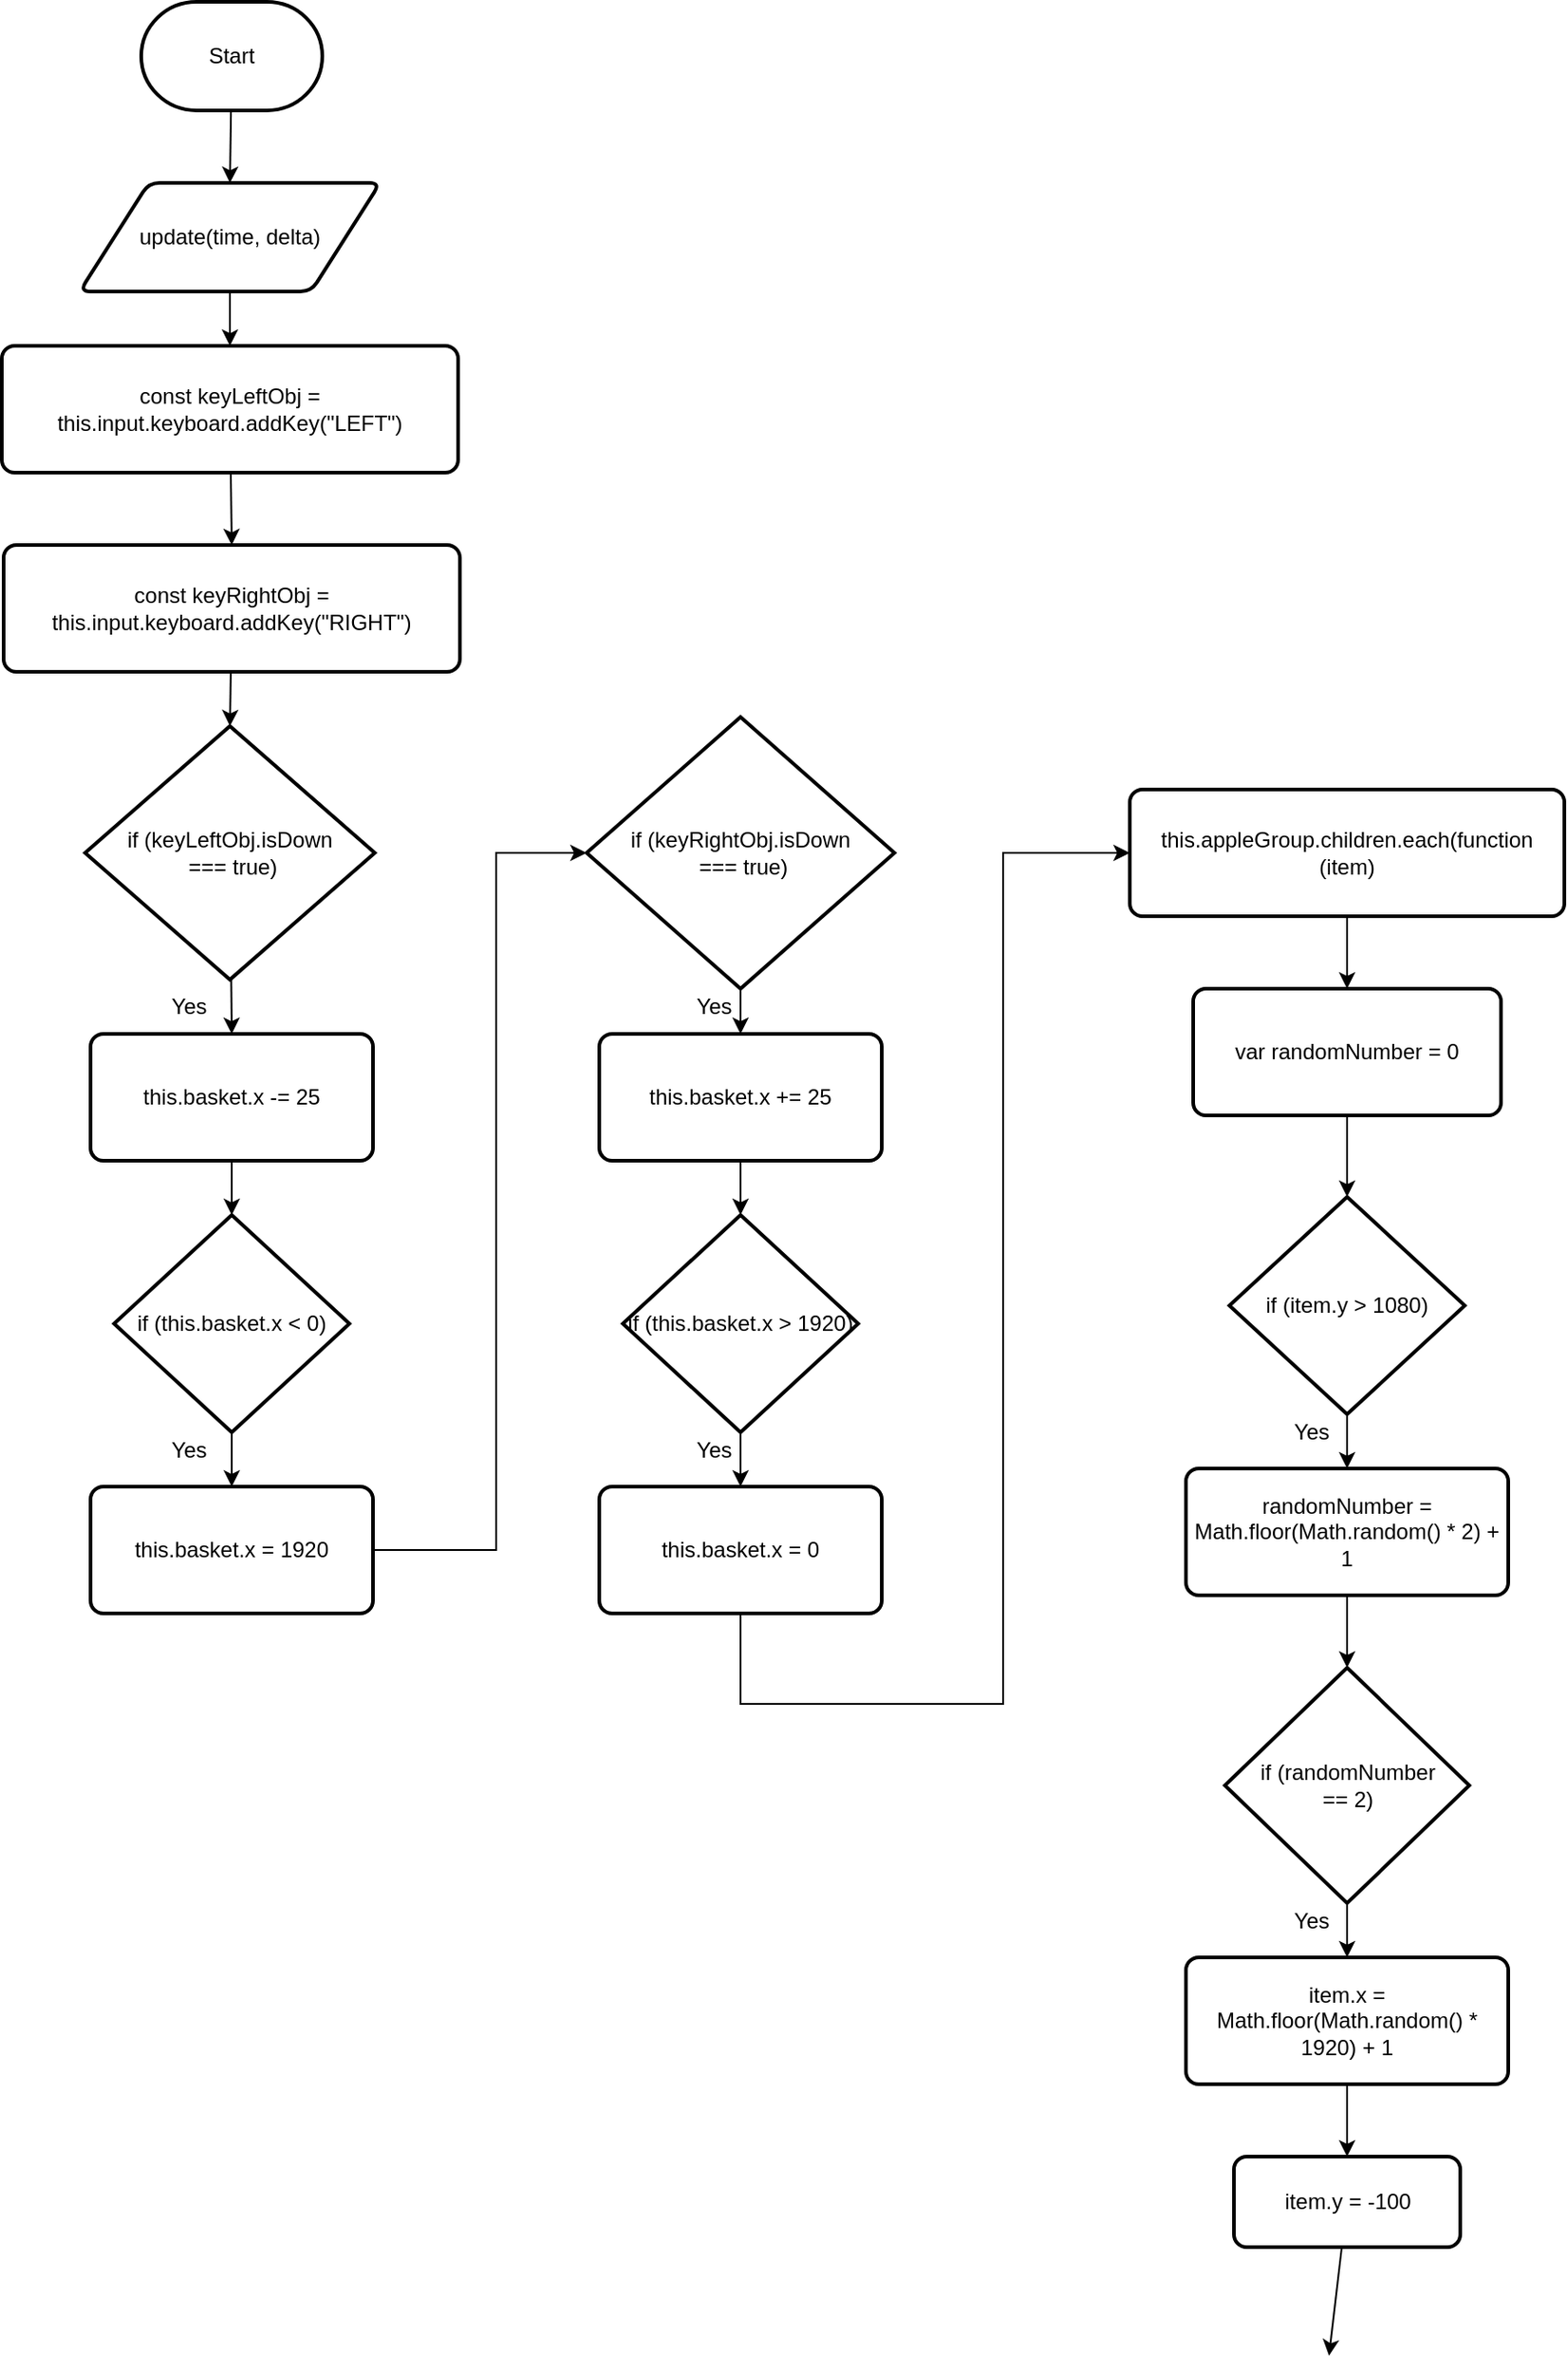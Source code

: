 <mxfile>
    <diagram id="T9xaCsjdj6K_f7C5xDHq" name="Page-1">
        <mxGraphModel dx="1255" dy="757" grid="1" gridSize="10" guides="1" tooltips="1" connect="1" arrows="1" fold="1" page="1" pageScale="1" pageWidth="827" pageHeight="1169" math="0" shadow="0">
            <root>
                <mxCell id="0"/>
                <mxCell id="1" parent="0"/>
                <mxCell id="88" style="edgeStyle=none;rounded=0;html=1;entryX=0.5;entryY=0;entryDx=0;entryDy=0;" parent="1" source="3" target="86" edge="1">
                    <mxGeometry relative="1" as="geometry"/>
                </mxCell>
                <mxCell id="3" value="Start" style="strokeWidth=2;html=1;shape=mxgraph.flowchart.terminator;whiteSpace=wrap;" parent="1" vertex="1">
                    <mxGeometry x="314" y="100" width="100" height="60" as="geometry"/>
                </mxCell>
                <mxCell id="91" style="edgeStyle=none;rounded=0;html=1;entryX=0.5;entryY=0;entryDx=0;entryDy=0;" parent="1" source="86" target="90" edge="1">
                    <mxGeometry relative="1" as="geometry"/>
                </mxCell>
                <mxCell id="86" value="update(time, delta)" style="shape=parallelogram;html=1;strokeWidth=2;perimeter=parallelogramPerimeter;whiteSpace=wrap;rounded=1;arcSize=12;size=0.23;" parent="1" vertex="1">
                    <mxGeometry x="280" y="200" width="166" height="60" as="geometry"/>
                </mxCell>
                <mxCell id="93" style="edgeStyle=none;rounded=0;html=1;entryX=0.5;entryY=0;entryDx=0;entryDy=0;" parent="1" source="90" target="92" edge="1">
                    <mxGeometry relative="1" as="geometry"/>
                </mxCell>
                <mxCell id="90" value="const keyLeftObj = this.input.keyboard.addKey(&quot;LEFT&quot;)" style="rounded=1;whiteSpace=wrap;html=1;absoluteArcSize=1;arcSize=14;strokeWidth=2;" parent="1" vertex="1">
                    <mxGeometry x="237" y="290" width="252" height="70" as="geometry"/>
                </mxCell>
                <mxCell id="95" style="edgeStyle=none;rounded=0;html=1;entryX=0.5;entryY=0;entryDx=0;entryDy=0;entryPerimeter=0;" parent="1" source="92" target="94" edge="1">
                    <mxGeometry relative="1" as="geometry"/>
                </mxCell>
                <mxCell id="92" value="const keyRightObj = this.input.keyboard.addKey(&quot;RIGHT&quot;)" style="rounded=1;whiteSpace=wrap;html=1;absoluteArcSize=1;arcSize=14;strokeWidth=2;" parent="1" vertex="1">
                    <mxGeometry x="238" y="400" width="252" height="70" as="geometry"/>
                </mxCell>
                <mxCell id="97" style="edgeStyle=none;rounded=0;html=1;entryX=0.5;entryY=0;entryDx=0;entryDy=0;" parent="1" source="94" target="96" edge="1">
                    <mxGeometry relative="1" as="geometry"/>
                </mxCell>
                <mxCell id="94" value="if (keyLeftObj.isDown&lt;br&gt;&amp;nbsp;=== true)" style="strokeWidth=2;html=1;shape=mxgraph.flowchart.decision;whiteSpace=wrap;" parent="1" vertex="1">
                    <mxGeometry x="283" y="500" width="160" height="140" as="geometry"/>
                </mxCell>
                <mxCell id="100" style="edgeStyle=none;rounded=0;html=1;entryX=0.5;entryY=0;entryDx=0;entryDy=0;entryPerimeter=0;" parent="1" source="96" target="99" edge="1">
                    <mxGeometry relative="1" as="geometry"/>
                </mxCell>
                <mxCell id="96" value="this.basket.x -= 25" style="rounded=1;whiteSpace=wrap;html=1;absoluteArcSize=1;arcSize=14;strokeWidth=2;" parent="1" vertex="1">
                    <mxGeometry x="286" y="670" width="156" height="70" as="geometry"/>
                </mxCell>
                <mxCell id="102" style="edgeStyle=none;rounded=0;html=1;entryX=0.5;entryY=0;entryDx=0;entryDy=0;" parent="1" source="99" target="101" edge="1">
                    <mxGeometry relative="1" as="geometry"/>
                </mxCell>
                <mxCell id="99" value="if (this.basket.x &amp;lt; 0)" style="strokeWidth=2;html=1;shape=mxgraph.flowchart.decision;whiteSpace=wrap;" parent="1" vertex="1">
                    <mxGeometry x="299" y="770" width="130" height="120" as="geometry"/>
                </mxCell>
                <mxCell id="104" style="edgeStyle=none;rounded=0;html=1;entryX=0;entryY=0.5;entryDx=0;entryDy=0;entryPerimeter=0;" parent="1" source="101" target="103" edge="1">
                    <mxGeometry relative="1" as="geometry">
                        <mxPoint x="520" y="560" as="targetPoint"/>
                        <Array as="points">
                            <mxPoint x="510" y="955"/>
                            <mxPoint x="510" y="570"/>
                        </Array>
                    </mxGeometry>
                </mxCell>
                <mxCell id="101" value="this.basket.x = 1920" style="rounded=1;whiteSpace=wrap;html=1;absoluteArcSize=1;arcSize=14;strokeWidth=2;" parent="1" vertex="1">
                    <mxGeometry x="286" y="920" width="156" height="70" as="geometry"/>
                </mxCell>
                <mxCell id="106" style="edgeStyle=none;rounded=0;html=1;entryX=0.5;entryY=0;entryDx=0;entryDy=0;" parent="1" source="103" target="105" edge="1">
                    <mxGeometry relative="1" as="geometry"/>
                </mxCell>
                <mxCell id="103" value="if (keyRightObj.isDown&lt;br&gt;&amp;nbsp;=== true)" style="strokeWidth=2;html=1;shape=mxgraph.flowchart.decision;whiteSpace=wrap;" parent="1" vertex="1">
                    <mxGeometry x="560" y="495" width="170" height="150" as="geometry"/>
                </mxCell>
                <mxCell id="108" style="edgeStyle=none;rounded=0;html=1;entryX=0.5;entryY=0;entryDx=0;entryDy=0;entryPerimeter=0;" parent="1" source="105" target="107" edge="1">
                    <mxGeometry relative="1" as="geometry"/>
                </mxCell>
                <mxCell id="105" value="this.basket.x += 25" style="rounded=1;whiteSpace=wrap;html=1;absoluteArcSize=1;arcSize=14;strokeWidth=2;" parent="1" vertex="1">
                    <mxGeometry x="567" y="670" width="156" height="70" as="geometry"/>
                </mxCell>
                <mxCell id="110" style="edgeStyle=none;rounded=0;html=1;entryX=0.5;entryY=0;entryDx=0;entryDy=0;" parent="1" source="107" target="109" edge="1">
                    <mxGeometry relative="1" as="geometry"/>
                </mxCell>
                <mxCell id="107" value="if (this.basket.x &amp;gt; 1920)" style="strokeWidth=2;html=1;shape=mxgraph.flowchart.decision;whiteSpace=wrap;" parent="1" vertex="1">
                    <mxGeometry x="580" y="770" width="130" height="120" as="geometry"/>
                </mxCell>
                <mxCell id="116" style="edgeStyle=none;rounded=0;html=1;entryX=0;entryY=0.5;entryDx=0;entryDy=0;exitX=0.5;exitY=1;exitDx=0;exitDy=0;" parent="1" source="109" target="115" edge="1">
                    <mxGeometry relative="1" as="geometry">
                        <Array as="points">
                            <mxPoint x="645" y="1040"/>
                            <mxPoint x="790" y="1040"/>
                            <mxPoint x="790" y="570"/>
                        </Array>
                    </mxGeometry>
                </mxCell>
                <mxCell id="109" value="this.basket.x = 0" style="rounded=1;whiteSpace=wrap;html=1;absoluteArcSize=1;arcSize=14;strokeWidth=2;" parent="1" vertex="1">
                    <mxGeometry x="567" y="920" width="156" height="70" as="geometry"/>
                </mxCell>
                <mxCell id="111" value="Yes" style="text;html=1;resizable=0;autosize=1;align=center;verticalAlign=middle;points=[];fillColor=none;strokeColor=none;rounded=0;" parent="1" vertex="1">
                    <mxGeometry x="320" y="645" width="40" height="20" as="geometry"/>
                </mxCell>
                <mxCell id="112" value="Yes" style="text;html=1;resizable=0;autosize=1;align=center;verticalAlign=middle;points=[];fillColor=none;strokeColor=none;rounded=0;" parent="1" vertex="1">
                    <mxGeometry x="320" y="890" width="40" height="20" as="geometry"/>
                </mxCell>
                <mxCell id="113" value="Yes" style="text;html=1;resizable=0;autosize=1;align=center;verticalAlign=middle;points=[];fillColor=none;strokeColor=none;rounded=0;" parent="1" vertex="1">
                    <mxGeometry x="610" y="890" width="40" height="20" as="geometry"/>
                </mxCell>
                <mxCell id="114" value="Yes" style="text;html=1;resizable=0;autosize=1;align=center;verticalAlign=middle;points=[];fillColor=none;strokeColor=none;rounded=0;" parent="1" vertex="1">
                    <mxGeometry x="610" y="645" width="40" height="20" as="geometry"/>
                </mxCell>
                <mxCell id="118" style="edgeStyle=none;rounded=0;html=1;entryX=0.5;entryY=0;entryDx=0;entryDy=0;" parent="1" source="115" target="117" edge="1">
                    <mxGeometry relative="1" as="geometry"/>
                </mxCell>
                <mxCell id="115" value="this.appleGroup.children.each(function (item)" style="rounded=1;whiteSpace=wrap;html=1;absoluteArcSize=1;arcSize=14;strokeWidth=2;" parent="1" vertex="1">
                    <mxGeometry x="860" y="535" width="240" height="70" as="geometry"/>
                </mxCell>
                <mxCell id="120" style="edgeStyle=none;rounded=0;html=1;entryX=0.5;entryY=0;entryDx=0;entryDy=0;entryPerimeter=0;" parent="1" source="117" target="119" edge="1">
                    <mxGeometry relative="1" as="geometry"/>
                </mxCell>
                <mxCell id="117" value="var randomNumber = 0" style="rounded=1;whiteSpace=wrap;html=1;absoluteArcSize=1;arcSize=14;strokeWidth=2;" parent="1" vertex="1">
                    <mxGeometry x="895" y="645" width="170" height="70" as="geometry"/>
                </mxCell>
                <mxCell id="122" style="edgeStyle=none;rounded=0;html=1;" parent="1" source="119" target="121" edge="1">
                    <mxGeometry relative="1" as="geometry"/>
                </mxCell>
                <mxCell id="119" value="if (item.y &amp;gt; 1080)" style="strokeWidth=2;html=1;shape=mxgraph.flowchart.decision;whiteSpace=wrap;" parent="1" vertex="1">
                    <mxGeometry x="915" y="760" width="130" height="120" as="geometry"/>
                </mxCell>
                <mxCell id="124" style="edgeStyle=none;rounded=0;html=1;entryX=0.5;entryY=0;entryDx=0;entryDy=0;entryPerimeter=0;" parent="1" source="121" target="123" edge="1">
                    <mxGeometry relative="1" as="geometry"/>
                </mxCell>
                <mxCell id="121" value="randomNumber = Math.floor(Math.random() * 2) + 1" style="rounded=1;whiteSpace=wrap;html=1;absoluteArcSize=1;arcSize=14;strokeWidth=2;" parent="1" vertex="1">
                    <mxGeometry x="891" y="910" width="178" height="70" as="geometry"/>
                </mxCell>
                <mxCell id="127" style="edgeStyle=none;rounded=0;html=1;" parent="1" source="123" target="125" edge="1">
                    <mxGeometry relative="1" as="geometry"/>
                </mxCell>
                <mxCell id="123" value="if (randomNumber &lt;br&gt;== 2)" style="strokeWidth=2;html=1;shape=mxgraph.flowchart.decision;whiteSpace=wrap;" parent="1" vertex="1">
                    <mxGeometry x="912.5" y="1020" width="135" height="130" as="geometry"/>
                </mxCell>
                <mxCell id="129" style="edgeStyle=none;rounded=0;html=1;" parent="1" source="125" target="128" edge="1">
                    <mxGeometry relative="1" as="geometry"/>
                </mxCell>
                <mxCell id="125" value="item.x = Math.floor(Math.random() * 1920) + 1" style="rounded=1;whiteSpace=wrap;html=1;absoluteArcSize=1;arcSize=14;strokeWidth=2;" parent="1" vertex="1">
                    <mxGeometry x="891" y="1180" width="178" height="70" as="geometry"/>
                </mxCell>
                <mxCell id="126" value="Yes" style="text;html=1;resizable=0;autosize=1;align=center;verticalAlign=middle;points=[];fillColor=none;strokeColor=none;rounded=0;" parent="1" vertex="1">
                    <mxGeometry x="940" y="880" width="40" height="20" as="geometry"/>
                </mxCell>
                <mxCell id="131" style="edgeStyle=none;html=1;" edge="1" parent="1" source="128">
                    <mxGeometry relative="1" as="geometry">
                        <mxPoint x="970" y="1400" as="targetPoint"/>
                    </mxGeometry>
                </mxCell>
                <mxCell id="128" value="item.y = -100" style="rounded=1;whiteSpace=wrap;html=1;absoluteArcSize=1;arcSize=14;strokeWidth=2;" parent="1" vertex="1">
                    <mxGeometry x="917.5" y="1290" width="125" height="50" as="geometry"/>
                </mxCell>
                <mxCell id="130" value="Yes" style="text;html=1;resizable=0;autosize=1;align=center;verticalAlign=middle;points=[];fillColor=none;strokeColor=none;rounded=0;" parent="1" vertex="1">
                    <mxGeometry x="940" y="1150" width="40" height="20" as="geometry"/>
                </mxCell>
            </root>
        </mxGraphModel>
    </diagram>
</mxfile>